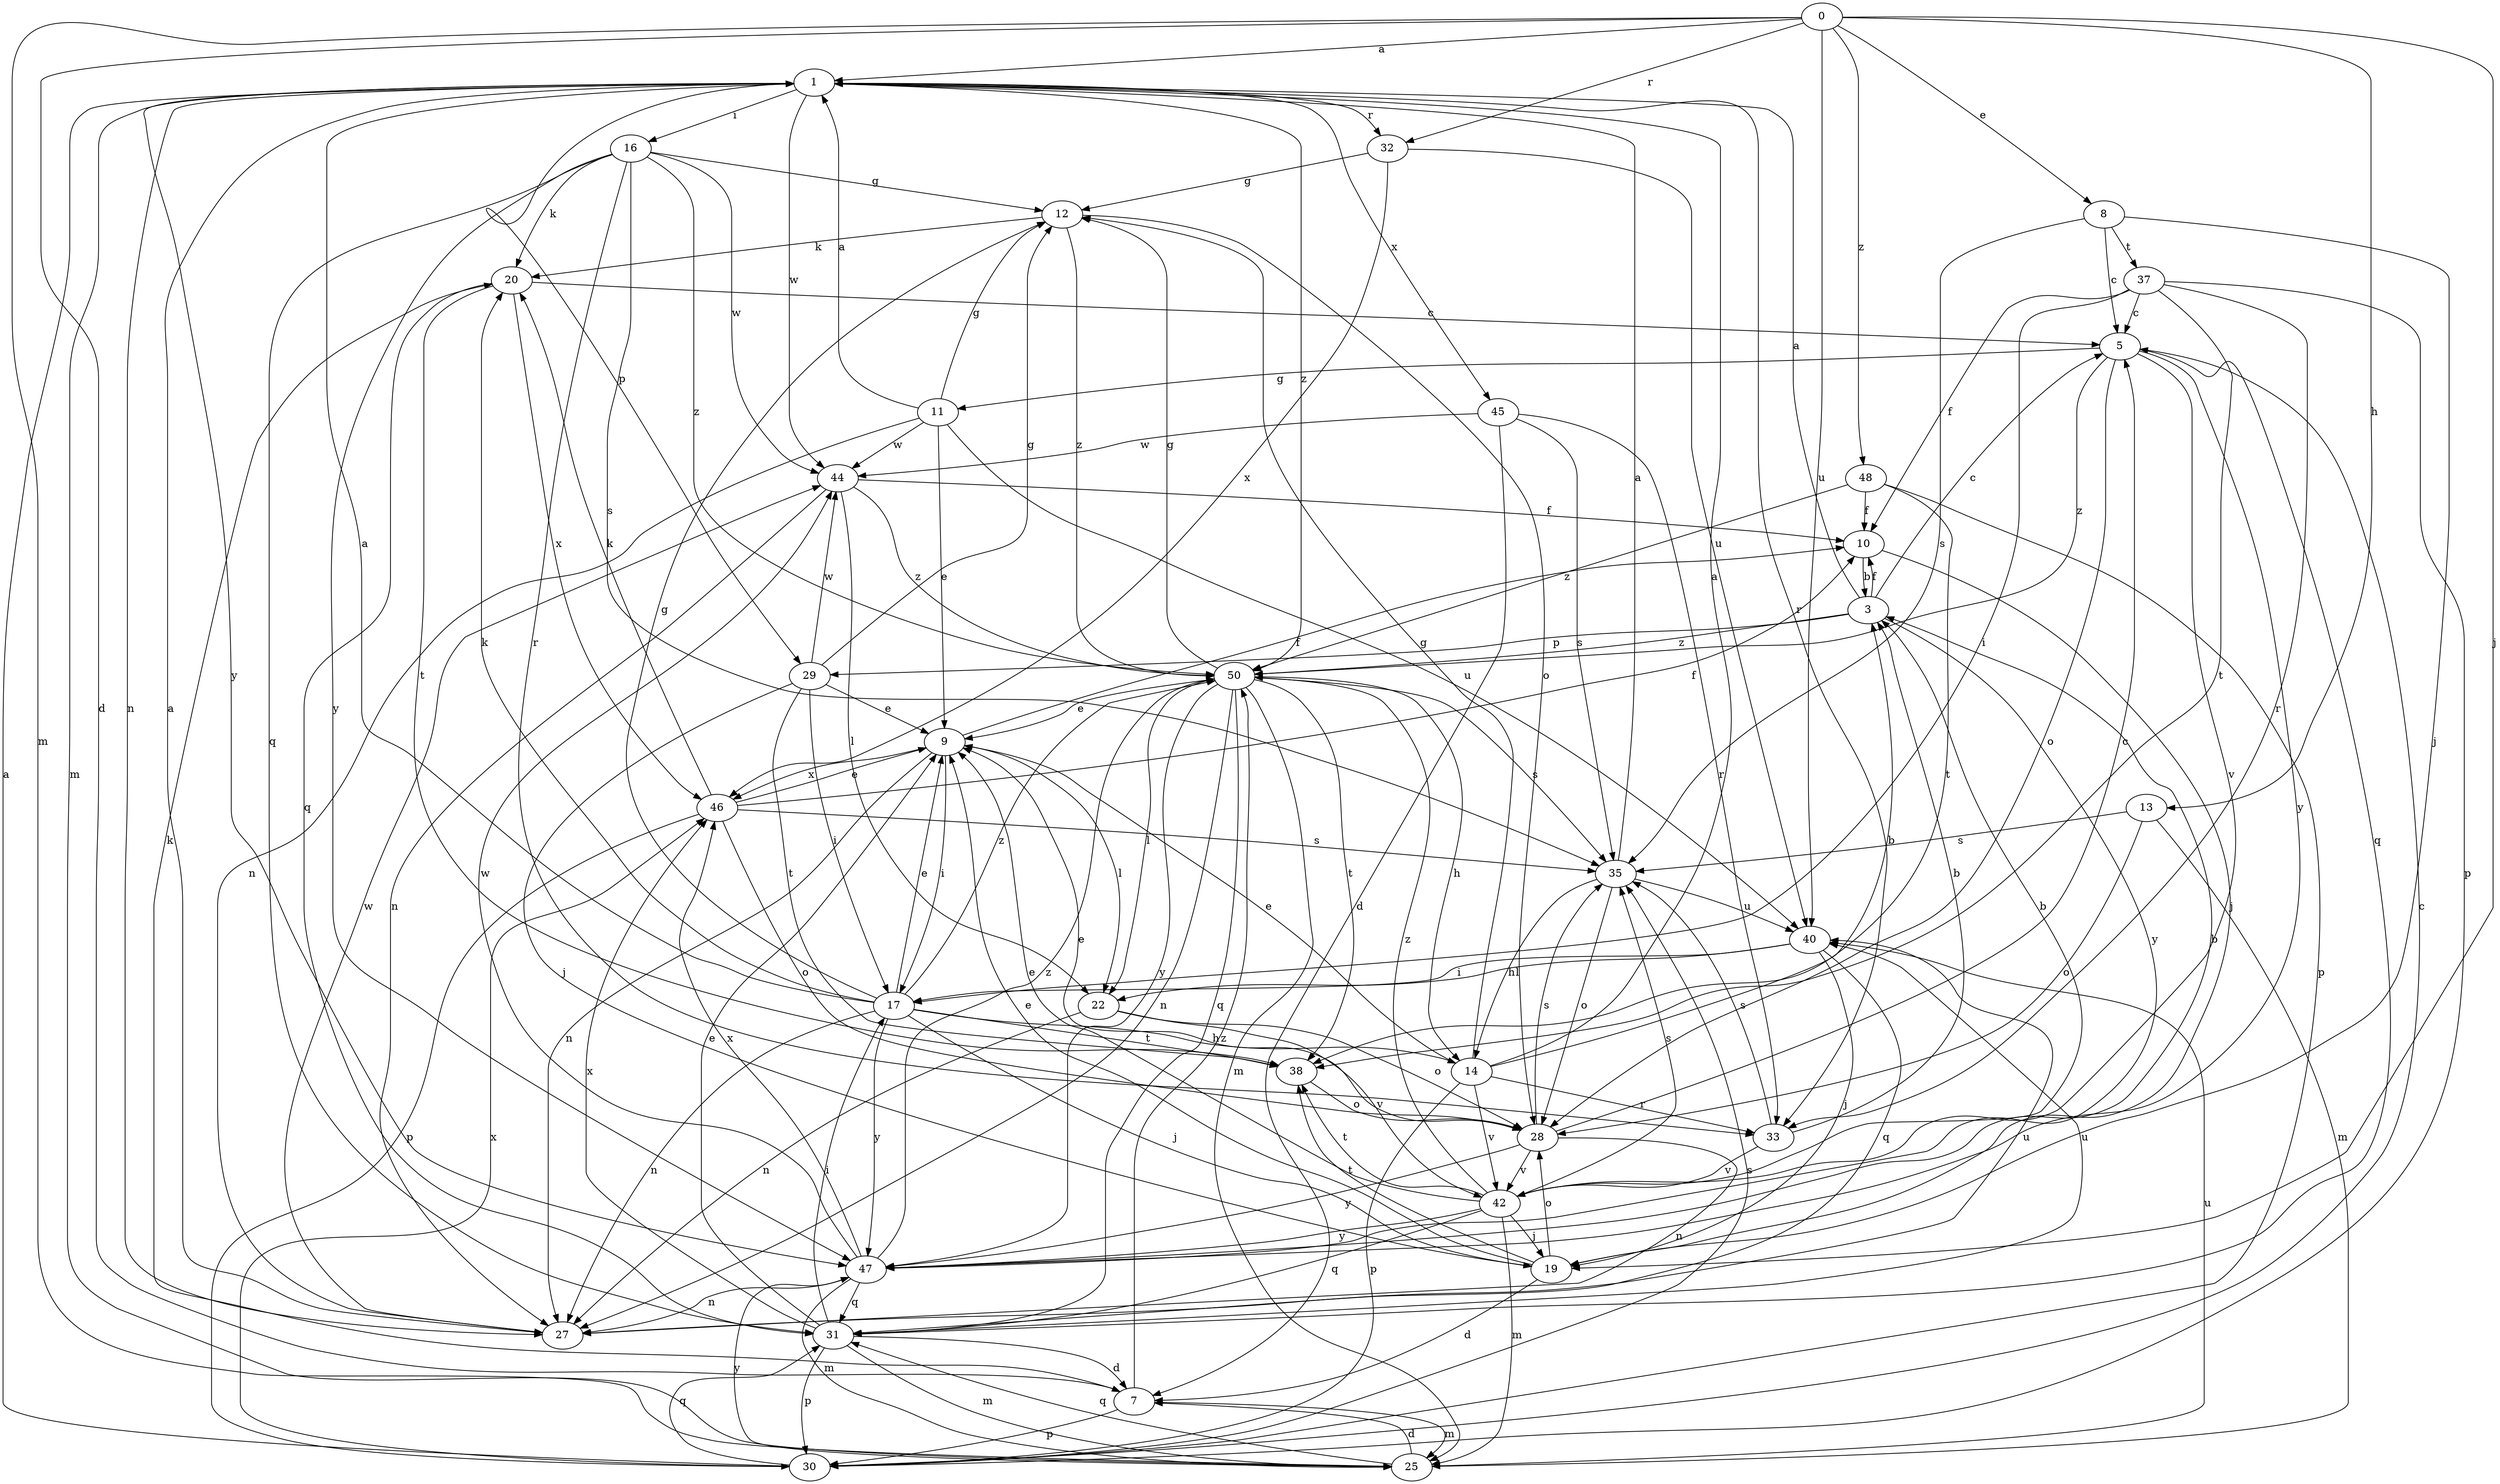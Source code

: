 strict digraph  {
0;
1;
3;
5;
7;
8;
9;
10;
11;
12;
13;
14;
16;
17;
19;
20;
22;
25;
27;
28;
29;
30;
31;
32;
33;
35;
37;
38;
40;
42;
44;
45;
46;
47;
48;
50;
0 -> 1  [label=a];
0 -> 7  [label=d];
0 -> 8  [label=e];
0 -> 13  [label=h];
0 -> 19  [label=j];
0 -> 25  [label=m];
0 -> 32  [label=r];
0 -> 40  [label=u];
0 -> 48  [label=z];
1 -> 16  [label=i];
1 -> 25  [label=m];
1 -> 27  [label=n];
1 -> 29  [label=p];
1 -> 32  [label=r];
1 -> 33  [label=r];
1 -> 44  [label=w];
1 -> 45  [label=x];
1 -> 47  [label=y];
1 -> 50  [label=z];
3 -> 1  [label=a];
3 -> 5  [label=c];
3 -> 10  [label=f];
3 -> 29  [label=p];
3 -> 47  [label=y];
3 -> 50  [label=z];
5 -> 11  [label=g];
5 -> 28  [label=o];
5 -> 31  [label=q];
5 -> 42  [label=v];
5 -> 47  [label=y];
5 -> 50  [label=z];
7 -> 20  [label=k];
7 -> 25  [label=m];
7 -> 30  [label=p];
7 -> 50  [label=z];
8 -> 5  [label=c];
8 -> 19  [label=j];
8 -> 35  [label=s];
8 -> 37  [label=t];
9 -> 10  [label=f];
9 -> 17  [label=i];
9 -> 22  [label=l];
9 -> 27  [label=n];
9 -> 46  [label=x];
10 -> 3  [label=b];
10 -> 19  [label=j];
11 -> 1  [label=a];
11 -> 9  [label=e];
11 -> 12  [label=g];
11 -> 27  [label=n];
11 -> 40  [label=u];
11 -> 44  [label=w];
12 -> 20  [label=k];
12 -> 28  [label=o];
12 -> 50  [label=z];
13 -> 25  [label=m];
13 -> 28  [label=o];
13 -> 35  [label=s];
14 -> 1  [label=a];
14 -> 3  [label=b];
14 -> 9  [label=e];
14 -> 12  [label=g];
14 -> 30  [label=p];
14 -> 33  [label=r];
14 -> 42  [label=v];
16 -> 12  [label=g];
16 -> 20  [label=k];
16 -> 31  [label=q];
16 -> 33  [label=r];
16 -> 35  [label=s];
16 -> 44  [label=w];
16 -> 47  [label=y];
16 -> 50  [label=z];
17 -> 1  [label=a];
17 -> 9  [label=e];
17 -> 12  [label=g];
17 -> 14  [label=h];
17 -> 19  [label=j];
17 -> 20  [label=k];
17 -> 27  [label=n];
17 -> 38  [label=t];
17 -> 47  [label=y];
17 -> 50  [label=z];
19 -> 7  [label=d];
19 -> 9  [label=e];
19 -> 28  [label=o];
19 -> 38  [label=t];
20 -> 5  [label=c];
20 -> 31  [label=q];
20 -> 38  [label=t];
20 -> 46  [label=x];
22 -> 27  [label=n];
22 -> 28  [label=o];
22 -> 42  [label=v];
25 -> 7  [label=d];
25 -> 31  [label=q];
25 -> 40  [label=u];
25 -> 47  [label=y];
27 -> 1  [label=a];
27 -> 40  [label=u];
27 -> 44  [label=w];
28 -> 5  [label=c];
28 -> 9  [label=e];
28 -> 27  [label=n];
28 -> 35  [label=s];
28 -> 42  [label=v];
28 -> 47  [label=y];
29 -> 9  [label=e];
29 -> 12  [label=g];
29 -> 17  [label=i];
29 -> 19  [label=j];
29 -> 38  [label=t];
29 -> 44  [label=w];
30 -> 1  [label=a];
30 -> 5  [label=c];
30 -> 31  [label=q];
30 -> 35  [label=s];
30 -> 46  [label=x];
31 -> 7  [label=d];
31 -> 9  [label=e];
31 -> 17  [label=i];
31 -> 25  [label=m];
31 -> 30  [label=p];
31 -> 40  [label=u];
31 -> 46  [label=x];
32 -> 12  [label=g];
32 -> 40  [label=u];
32 -> 46  [label=x];
33 -> 3  [label=b];
33 -> 35  [label=s];
33 -> 42  [label=v];
35 -> 1  [label=a];
35 -> 14  [label=h];
35 -> 28  [label=o];
35 -> 40  [label=u];
37 -> 5  [label=c];
37 -> 10  [label=f];
37 -> 17  [label=i];
37 -> 30  [label=p];
37 -> 33  [label=r];
37 -> 38  [label=t];
38 -> 28  [label=o];
40 -> 17  [label=i];
40 -> 19  [label=j];
40 -> 22  [label=l];
40 -> 31  [label=q];
42 -> 3  [label=b];
42 -> 9  [label=e];
42 -> 19  [label=j];
42 -> 25  [label=m];
42 -> 31  [label=q];
42 -> 35  [label=s];
42 -> 38  [label=t];
42 -> 47  [label=y];
42 -> 50  [label=z];
44 -> 10  [label=f];
44 -> 22  [label=l];
44 -> 27  [label=n];
44 -> 50  [label=z];
45 -> 7  [label=d];
45 -> 33  [label=r];
45 -> 35  [label=s];
45 -> 44  [label=w];
46 -> 9  [label=e];
46 -> 10  [label=f];
46 -> 20  [label=k];
46 -> 28  [label=o];
46 -> 30  [label=p];
46 -> 35  [label=s];
47 -> 3  [label=b];
47 -> 25  [label=m];
47 -> 27  [label=n];
47 -> 31  [label=q];
47 -> 44  [label=w];
47 -> 46  [label=x];
47 -> 50  [label=z];
48 -> 10  [label=f];
48 -> 30  [label=p];
48 -> 38  [label=t];
48 -> 50  [label=z];
50 -> 9  [label=e];
50 -> 12  [label=g];
50 -> 14  [label=h];
50 -> 22  [label=l];
50 -> 25  [label=m];
50 -> 27  [label=n];
50 -> 31  [label=q];
50 -> 35  [label=s];
50 -> 38  [label=t];
50 -> 47  [label=y];
}
